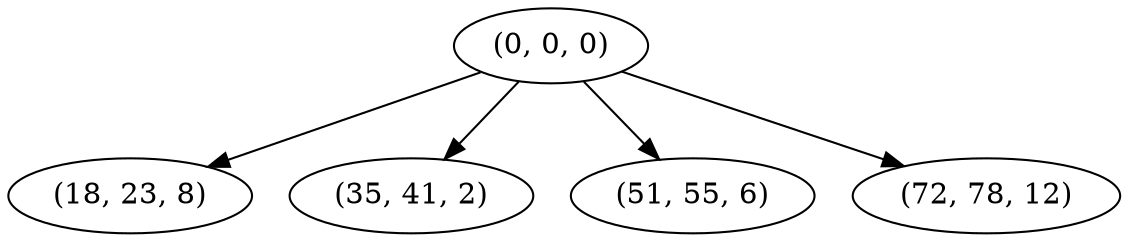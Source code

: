 digraph tree {
    "(0, 0, 0)";
    "(18, 23, 8)";
    "(35, 41, 2)";
    "(51, 55, 6)";
    "(72, 78, 12)";
    "(0, 0, 0)" -> "(18, 23, 8)";
    "(0, 0, 0)" -> "(35, 41, 2)";
    "(0, 0, 0)" -> "(51, 55, 6)";
    "(0, 0, 0)" -> "(72, 78, 12)";
}
